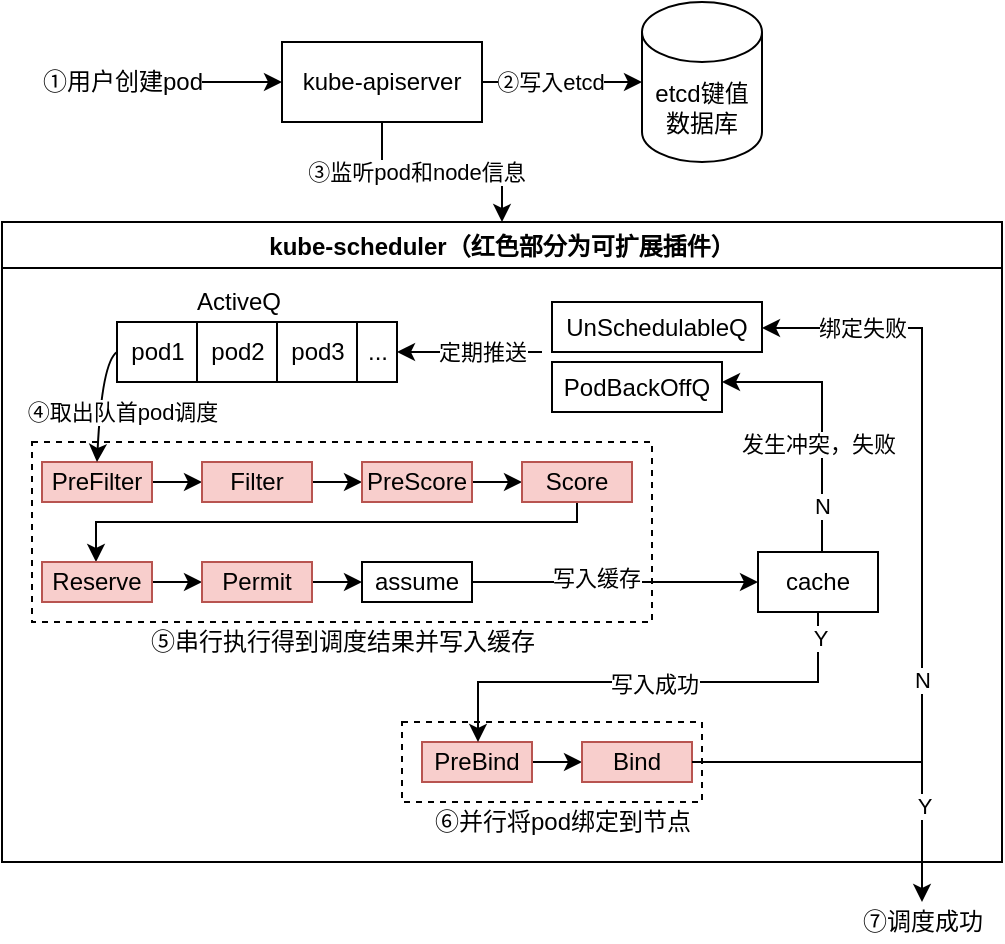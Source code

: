 <mxfile version="17.4.6" type="github">
  <diagram id="lxbI4s3srrqkW5saTyIi" name="Page-1">
    <mxGraphModel dx="711" dy="431" grid="1" gridSize="10" guides="1" tooltips="1" connect="1" arrows="1" fold="1" page="1" pageScale="1" pageWidth="850" pageHeight="1100" math="0" shadow="0">
      <root>
        <mxCell id="0" />
        <mxCell id="1" parent="0" />
        <mxCell id="OAQIttTcIutod0Quc-Ru-5" style="edgeStyle=orthogonalEdgeStyle;rounded=0;orthogonalLoop=1;jettySize=auto;html=1;entryX=0;entryY=0.5;entryDx=0;entryDy=0;entryPerimeter=0;" edge="1" parent="1" source="OAQIttTcIutod0Quc-Ru-1" target="OAQIttTcIutod0Quc-Ru-2">
          <mxGeometry relative="1" as="geometry" />
        </mxCell>
        <mxCell id="OAQIttTcIutod0Quc-Ru-6" value="②写入etcd" style="edgeLabel;html=1;align=center;verticalAlign=middle;resizable=0;points=[];" vertex="1" connectable="0" parent="OAQIttTcIutod0Quc-Ru-5">
          <mxGeometry x="-0.359" relative="1" as="geometry">
            <mxPoint x="8" as="offset" />
          </mxGeometry>
        </mxCell>
        <mxCell id="OAQIttTcIutod0Quc-Ru-8" style="edgeStyle=orthogonalEdgeStyle;rounded=0;orthogonalLoop=1;jettySize=auto;html=1;" edge="1" parent="1" source="OAQIttTcIutod0Quc-Ru-1" target="OAQIttTcIutod0Quc-Ru-7">
          <mxGeometry relative="1" as="geometry" />
        </mxCell>
        <mxCell id="OAQIttTcIutod0Quc-Ru-9" value="③监听pod和node信息" style="edgeLabel;html=1;align=center;verticalAlign=middle;resizable=0;points=[];" vertex="1" connectable="0" parent="OAQIttTcIutod0Quc-Ru-8">
          <mxGeometry x="-0.247" relative="1" as="geometry">
            <mxPoint as="offset" />
          </mxGeometry>
        </mxCell>
        <mxCell id="OAQIttTcIutod0Quc-Ru-1" value="kube-apiserver" style="rounded=0;whiteSpace=wrap;html=1;" vertex="1" parent="1">
          <mxGeometry x="240" y="210" width="100" height="40" as="geometry" />
        </mxCell>
        <mxCell id="OAQIttTcIutod0Quc-Ru-2" value="etcd键值数据库" style="shape=cylinder3;whiteSpace=wrap;html=1;boundedLbl=1;backgroundOutline=1;size=15;" vertex="1" parent="1">
          <mxGeometry x="420" y="190" width="60" height="80" as="geometry" />
        </mxCell>
        <mxCell id="OAQIttTcIutod0Quc-Ru-3" value="" style="endArrow=classic;html=1;rounded=0;entryX=0;entryY=0.5;entryDx=0;entryDy=0;" edge="1" parent="1" target="OAQIttTcIutod0Quc-Ru-1">
          <mxGeometry width="50" height="50" relative="1" as="geometry">
            <mxPoint x="200" y="230" as="sourcePoint" />
            <mxPoint x="430" y="210" as="targetPoint" />
          </mxGeometry>
        </mxCell>
        <mxCell id="OAQIttTcIutod0Quc-Ru-4" value="①用户创建pod" style="text;html=1;align=center;verticalAlign=middle;resizable=0;points=[];autosize=1;strokeColor=none;fillColor=none;" vertex="1" parent="1">
          <mxGeometry x="110" y="220" width="100" height="20" as="geometry" />
        </mxCell>
        <mxCell id="OAQIttTcIutod0Quc-Ru-7" value="kube-scheduler（红色部分为可扩展插件）" style="swimlane;" vertex="1" parent="1">
          <mxGeometry x="100" y="300" width="500" height="320" as="geometry" />
        </mxCell>
        <mxCell id="OAQIttTcIutod0Quc-Ru-10" value="pod1" style="rounded=0;whiteSpace=wrap;html=1;" vertex="1" parent="OAQIttTcIutod0Quc-Ru-7">
          <mxGeometry x="57.5" y="50" width="40" height="30" as="geometry" />
        </mxCell>
        <mxCell id="OAQIttTcIutod0Quc-Ru-13" value="pod2" style="rounded=0;whiteSpace=wrap;html=1;" vertex="1" parent="OAQIttTcIutod0Quc-Ru-7">
          <mxGeometry x="97.5" y="50" width="40" height="30" as="geometry" />
        </mxCell>
        <mxCell id="OAQIttTcIutod0Quc-Ru-14" value="pod3" style="rounded=0;whiteSpace=wrap;html=1;" vertex="1" parent="OAQIttTcIutod0Quc-Ru-7">
          <mxGeometry x="137.5" y="50" width="40" height="30" as="geometry" />
        </mxCell>
        <mxCell id="OAQIttTcIutod0Quc-Ru-15" value="..." style="rounded=0;whiteSpace=wrap;html=1;" vertex="1" parent="OAQIttTcIutod0Quc-Ru-7">
          <mxGeometry x="177.5" y="50" width="20" height="30" as="geometry" />
        </mxCell>
        <mxCell id="OAQIttTcIutod0Quc-Ru-16" value="ActiveQ" style="text;html=1;align=center;verticalAlign=middle;resizable=0;points=[];autosize=1;strokeColor=none;fillColor=none;" vertex="1" parent="OAQIttTcIutod0Quc-Ru-7">
          <mxGeometry x="87.5" y="30" width="60" height="20" as="geometry" />
        </mxCell>
        <mxCell id="OAQIttTcIutod0Quc-Ru-32" style="edgeStyle=orthogonalEdgeStyle;rounded=0;orthogonalLoop=1;jettySize=auto;html=1;" edge="1" parent="OAQIttTcIutod0Quc-Ru-7" source="OAQIttTcIutod0Quc-Ru-17" target="OAQIttTcIutod0Quc-Ru-25">
          <mxGeometry relative="1" as="geometry" />
        </mxCell>
        <mxCell id="OAQIttTcIutod0Quc-Ru-17" value="PreFilter" style="whiteSpace=wrap;html=1;fillColor=#f8cecc;strokeColor=#b85450;" vertex="1" parent="OAQIttTcIutod0Quc-Ru-7">
          <mxGeometry x="20" y="120" width="55" height="20" as="geometry" />
        </mxCell>
        <mxCell id="OAQIttTcIutod0Quc-Ru-33" style="edgeStyle=orthogonalEdgeStyle;rounded=0;orthogonalLoop=1;jettySize=auto;html=1;" edge="1" parent="OAQIttTcIutod0Quc-Ru-7" source="OAQIttTcIutod0Quc-Ru-25" target="OAQIttTcIutod0Quc-Ru-26">
          <mxGeometry relative="1" as="geometry" />
        </mxCell>
        <mxCell id="OAQIttTcIutod0Quc-Ru-25" value="Filter" style="whiteSpace=wrap;html=1;fillColor=#f8cecc;strokeColor=#b85450;" vertex="1" parent="OAQIttTcIutod0Quc-Ru-7">
          <mxGeometry x="100" y="120" width="55" height="20" as="geometry" />
        </mxCell>
        <mxCell id="OAQIttTcIutod0Quc-Ru-34" style="edgeStyle=orthogonalEdgeStyle;rounded=0;orthogonalLoop=1;jettySize=auto;html=1;" edge="1" parent="OAQIttTcIutod0Quc-Ru-7" source="OAQIttTcIutod0Quc-Ru-26" target="OAQIttTcIutod0Quc-Ru-27">
          <mxGeometry relative="1" as="geometry" />
        </mxCell>
        <mxCell id="OAQIttTcIutod0Quc-Ru-26" value="PreScore" style="whiteSpace=wrap;html=1;fillColor=#f8cecc;strokeColor=#b85450;" vertex="1" parent="OAQIttTcIutod0Quc-Ru-7">
          <mxGeometry x="180" y="120" width="55" height="20" as="geometry" />
        </mxCell>
        <mxCell id="OAQIttTcIutod0Quc-Ru-35" style="edgeStyle=orthogonalEdgeStyle;rounded=0;orthogonalLoop=1;jettySize=auto;html=1;" edge="1" parent="OAQIttTcIutod0Quc-Ru-7" source="OAQIttTcIutod0Quc-Ru-27" target="OAQIttTcIutod0Quc-Ru-28">
          <mxGeometry relative="1" as="geometry">
            <Array as="points">
              <mxPoint x="287" y="150" />
              <mxPoint x="47" y="150" />
            </Array>
          </mxGeometry>
        </mxCell>
        <mxCell id="OAQIttTcIutod0Quc-Ru-27" value="Score" style="whiteSpace=wrap;html=1;fillColor=#f8cecc;strokeColor=#b85450;" vertex="1" parent="OAQIttTcIutod0Quc-Ru-7">
          <mxGeometry x="260" y="120" width="55" height="20" as="geometry" />
        </mxCell>
        <mxCell id="OAQIttTcIutod0Quc-Ru-36" style="edgeStyle=orthogonalEdgeStyle;rounded=0;orthogonalLoop=1;jettySize=auto;html=1;" edge="1" parent="OAQIttTcIutod0Quc-Ru-7" source="OAQIttTcIutod0Quc-Ru-28" target="OAQIttTcIutod0Quc-Ru-29">
          <mxGeometry relative="1" as="geometry" />
        </mxCell>
        <mxCell id="OAQIttTcIutod0Quc-Ru-28" value="Reserve" style="whiteSpace=wrap;html=1;fillColor=#f8cecc;strokeColor=#b85450;" vertex="1" parent="OAQIttTcIutod0Quc-Ru-7">
          <mxGeometry x="20" y="170" width="55" height="20" as="geometry" />
        </mxCell>
        <mxCell id="OAQIttTcIutod0Quc-Ru-50" style="edgeStyle=orthogonalEdgeStyle;rounded=0;orthogonalLoop=1;jettySize=auto;html=1;entryX=0;entryY=0.5;entryDx=0;entryDy=0;" edge="1" parent="OAQIttTcIutod0Quc-Ru-7" source="OAQIttTcIutod0Quc-Ru-29" target="OAQIttTcIutod0Quc-Ru-49">
          <mxGeometry relative="1" as="geometry" />
        </mxCell>
        <mxCell id="OAQIttTcIutod0Quc-Ru-29" value="Permit" style="whiteSpace=wrap;html=1;fillColor=#f8cecc;strokeColor=#b85450;" vertex="1" parent="OAQIttTcIutod0Quc-Ru-7">
          <mxGeometry x="100" y="170" width="55" height="20" as="geometry" />
        </mxCell>
        <mxCell id="OAQIttTcIutod0Quc-Ru-39" style="edgeStyle=orthogonalEdgeStyle;rounded=0;orthogonalLoop=1;jettySize=auto;html=1;entryX=0;entryY=0.5;entryDx=0;entryDy=0;" edge="1" parent="OAQIttTcIutod0Quc-Ru-7" source="OAQIttTcIutod0Quc-Ru-30" target="OAQIttTcIutod0Quc-Ru-31">
          <mxGeometry relative="1" as="geometry" />
        </mxCell>
        <mxCell id="OAQIttTcIutod0Quc-Ru-30" value="PreBind" style="whiteSpace=wrap;html=1;fillColor=#f8cecc;strokeColor=#b85450;" vertex="1" parent="OAQIttTcIutod0Quc-Ru-7">
          <mxGeometry x="210" y="260" width="55" height="20" as="geometry" />
        </mxCell>
        <mxCell id="OAQIttTcIutod0Quc-Ru-71" style="edgeStyle=orthogonalEdgeStyle;rounded=0;orthogonalLoop=1;jettySize=auto;html=1;" edge="1" parent="OAQIttTcIutod0Quc-Ru-7" source="OAQIttTcIutod0Quc-Ru-31" target="OAQIttTcIutod0Quc-Ru-52">
          <mxGeometry relative="1" as="geometry">
            <Array as="points">
              <mxPoint x="460" y="270" />
              <mxPoint x="460" y="53" />
            </Array>
          </mxGeometry>
        </mxCell>
        <mxCell id="OAQIttTcIutod0Quc-Ru-72" value="绑定失败" style="edgeLabel;html=1;align=center;verticalAlign=middle;resizable=0;points=[];" vertex="1" connectable="0" parent="OAQIttTcIutod0Quc-Ru-71">
          <mxGeometry x="-0.044" y="-1" relative="1" as="geometry">
            <mxPoint x="-31" y="-135" as="offset" />
          </mxGeometry>
        </mxCell>
        <mxCell id="OAQIttTcIutod0Quc-Ru-74" value="N" style="edgeLabel;html=1;align=center;verticalAlign=middle;resizable=0;points=[];" vertex="1" connectable="0" parent="OAQIttTcIutod0Quc-Ru-71">
          <mxGeometry x="-0.24" relative="1" as="geometry">
            <mxPoint as="offset" />
          </mxGeometry>
        </mxCell>
        <mxCell id="OAQIttTcIutod0Quc-Ru-31" value="Bind" style="whiteSpace=wrap;html=1;fillColor=#f8cecc;strokeColor=#b85450;" vertex="1" parent="OAQIttTcIutod0Quc-Ru-7">
          <mxGeometry x="290" y="260" width="55" height="20" as="geometry" />
        </mxCell>
        <mxCell id="OAQIttTcIutod0Quc-Ru-40" value="" style="curved=1;endArrow=classic;html=1;rounded=0;exitX=0;exitY=0.5;exitDx=0;exitDy=0;entryX=0.5;entryY=0;entryDx=0;entryDy=0;" edge="1" parent="OAQIttTcIutod0Quc-Ru-7" source="OAQIttTcIutod0Quc-Ru-10" target="OAQIttTcIutod0Quc-Ru-17">
          <mxGeometry width="50" height="50" relative="1" as="geometry">
            <mxPoint x="190" y="160" as="sourcePoint" />
            <mxPoint x="240" y="110" as="targetPoint" />
            <Array as="points">
              <mxPoint x="50" y="70" />
            </Array>
          </mxGeometry>
        </mxCell>
        <mxCell id="OAQIttTcIutod0Quc-Ru-41" value="④取出队首pod调度" style="edgeLabel;html=1;align=center;verticalAlign=middle;resizable=0;points=[];" vertex="1" connectable="0" parent="OAQIttTcIutod0Quc-Ru-40">
          <mxGeometry x="0.044" y="-1" relative="1" as="geometry">
            <mxPoint x="12" y="3" as="offset" />
          </mxGeometry>
        </mxCell>
        <mxCell id="OAQIttTcIutod0Quc-Ru-44" value="⑤串行执行得到调度结果并写入缓存" style="text;html=1;align=center;verticalAlign=middle;resizable=0;points=[];autosize=1;strokeColor=none;fillColor=none;" vertex="1" parent="OAQIttTcIutod0Quc-Ru-7">
          <mxGeometry x="65" y="200" width="210" height="20" as="geometry" />
        </mxCell>
        <mxCell id="OAQIttTcIutod0Quc-Ru-59" style="edgeStyle=orthogonalEdgeStyle;rounded=0;orthogonalLoop=1;jettySize=auto;html=1;" edge="1" parent="OAQIttTcIutod0Quc-Ru-7" source="OAQIttTcIutod0Quc-Ru-49" target="OAQIttTcIutod0Quc-Ru-58">
          <mxGeometry relative="1" as="geometry" />
        </mxCell>
        <mxCell id="OAQIttTcIutod0Quc-Ru-60" value="写入缓存" style="edgeLabel;html=1;align=center;verticalAlign=middle;resizable=0;points=[];" vertex="1" connectable="0" parent="OAQIttTcIutod0Quc-Ru-59">
          <mxGeometry x="-0.136" y="2" relative="1" as="geometry">
            <mxPoint as="offset" />
          </mxGeometry>
        </mxCell>
        <mxCell id="OAQIttTcIutod0Quc-Ru-49" value="assume" style="whiteSpace=wrap;html=1;" vertex="1" parent="OAQIttTcIutod0Quc-Ru-7">
          <mxGeometry x="180" y="170" width="55" height="20" as="geometry" />
        </mxCell>
        <mxCell id="OAQIttTcIutod0Quc-Ru-51" value="PodBackOffQ" style="whiteSpace=wrap;html=1;fillColor=default;" vertex="1" parent="OAQIttTcIutod0Quc-Ru-7">
          <mxGeometry x="275" y="70" width="85" height="25" as="geometry" />
        </mxCell>
        <mxCell id="OAQIttTcIutod0Quc-Ru-52" value="UnSchedulableQ" style="whiteSpace=wrap;html=1;fillColor=default;" vertex="1" parent="OAQIttTcIutod0Quc-Ru-7">
          <mxGeometry x="275" y="40" width="105" height="25" as="geometry" />
        </mxCell>
        <mxCell id="OAQIttTcIutod0Quc-Ru-61" style="edgeStyle=orthogonalEdgeStyle;rounded=0;orthogonalLoop=1;jettySize=auto;html=1;" edge="1" parent="OAQIttTcIutod0Quc-Ru-7" source="OAQIttTcIutod0Quc-Ru-58" target="OAQIttTcIutod0Quc-Ru-51">
          <mxGeometry relative="1" as="geometry">
            <Array as="points">
              <mxPoint x="410" y="80" />
            </Array>
          </mxGeometry>
        </mxCell>
        <mxCell id="OAQIttTcIutod0Quc-Ru-62" value="发生冲突，失败" style="edgeLabel;html=1;align=center;verticalAlign=middle;resizable=0;points=[];" vertex="1" connectable="0" parent="OAQIttTcIutod0Quc-Ru-61">
          <mxGeometry x="-0.209" relative="1" as="geometry">
            <mxPoint x="-2" y="-1" as="offset" />
          </mxGeometry>
        </mxCell>
        <mxCell id="OAQIttTcIutod0Quc-Ru-75" value="N" style="edgeLabel;html=1;align=center;verticalAlign=middle;resizable=0;points=[];" vertex="1" connectable="0" parent="OAQIttTcIutod0Quc-Ru-61">
          <mxGeometry x="-0.655" relative="1" as="geometry">
            <mxPoint as="offset" />
          </mxGeometry>
        </mxCell>
        <mxCell id="OAQIttTcIutod0Quc-Ru-67" style="edgeStyle=orthogonalEdgeStyle;rounded=0;orthogonalLoop=1;jettySize=auto;html=1;" edge="1" parent="OAQIttTcIutod0Quc-Ru-7" source="OAQIttTcIutod0Quc-Ru-58" target="OAQIttTcIutod0Quc-Ru-30">
          <mxGeometry relative="1" as="geometry">
            <Array as="points">
              <mxPoint x="408" y="230" />
              <mxPoint x="238" y="230" />
            </Array>
          </mxGeometry>
        </mxCell>
        <mxCell id="OAQIttTcIutod0Quc-Ru-68" value="写入成功" style="edgeLabel;html=1;align=center;verticalAlign=middle;resizable=0;points=[];" vertex="1" connectable="0" parent="OAQIttTcIutod0Quc-Ru-67">
          <mxGeometry x="-0.235" y="1" relative="1" as="geometry">
            <mxPoint x="-27" as="offset" />
          </mxGeometry>
        </mxCell>
        <mxCell id="OAQIttTcIutod0Quc-Ru-77" value="Y" style="edgeLabel;html=1;align=center;verticalAlign=middle;resizable=0;points=[];" vertex="1" connectable="0" parent="OAQIttTcIutod0Quc-Ru-67">
          <mxGeometry x="-0.894" y="1" relative="1" as="geometry">
            <mxPoint as="offset" />
          </mxGeometry>
        </mxCell>
        <mxCell id="OAQIttTcIutod0Quc-Ru-58" value="cache" style="whiteSpace=wrap;html=1;fillColor=default;" vertex="1" parent="OAQIttTcIutod0Quc-Ru-7">
          <mxGeometry x="378" y="165" width="60" height="30" as="geometry" />
        </mxCell>
        <mxCell id="OAQIttTcIutod0Quc-Ru-64" value="⑥并行将pod绑定到节点" style="text;html=1;align=center;verticalAlign=middle;resizable=0;points=[];autosize=1;strokeColor=none;fillColor=none;" vertex="1" parent="OAQIttTcIutod0Quc-Ru-7">
          <mxGeometry x="210" y="290" width="140" height="20" as="geometry" />
        </mxCell>
        <mxCell id="OAQIttTcIutod0Quc-Ru-42" value="" style="rounded=0;whiteSpace=wrap;html=1;fillColor=none;dashed=1;" vertex="1" parent="OAQIttTcIutod0Quc-Ru-7">
          <mxGeometry x="15" y="110" width="310" height="90" as="geometry" />
        </mxCell>
        <mxCell id="OAQIttTcIutod0Quc-Ru-66" value="" style="rounded=0;whiteSpace=wrap;html=1;fillColor=none;dashed=1;" vertex="1" parent="OAQIttTcIutod0Quc-Ru-7">
          <mxGeometry x="200" y="250" width="150" height="40" as="geometry" />
        </mxCell>
        <mxCell id="OAQIttTcIutod0Quc-Ru-53" value="" style="endArrow=classic;html=1;rounded=0;entryX=1;entryY=0.5;entryDx=0;entryDy=0;" edge="1" parent="1" target="OAQIttTcIutod0Quc-Ru-15">
          <mxGeometry width="50" height="50" relative="1" as="geometry">
            <mxPoint x="370" y="365" as="sourcePoint" />
            <mxPoint x="310" y="440" as="targetPoint" />
          </mxGeometry>
        </mxCell>
        <mxCell id="OAQIttTcIutod0Quc-Ru-54" value="定期推送" style="edgeLabel;html=1;align=center;verticalAlign=middle;resizable=0;points=[];" vertex="1" connectable="0" parent="OAQIttTcIutod0Quc-Ru-53">
          <mxGeometry x="-0.302" relative="1" as="geometry">
            <mxPoint x="-5" as="offset" />
          </mxGeometry>
        </mxCell>
        <mxCell id="OAQIttTcIutod0Quc-Ru-65" value="⑦调度成功" style="text;html=1;align=center;verticalAlign=middle;resizable=0;points=[];autosize=1;strokeColor=none;fillColor=none;" vertex="1" parent="1">
          <mxGeometry x="520" y="640" width="80" height="20" as="geometry" />
        </mxCell>
        <mxCell id="OAQIttTcIutod0Quc-Ru-69" style="edgeStyle=orthogonalEdgeStyle;rounded=0;orthogonalLoop=1;jettySize=auto;html=1;" edge="1" parent="1" source="OAQIttTcIutod0Quc-Ru-31" target="OAQIttTcIutod0Quc-Ru-65">
          <mxGeometry relative="1" as="geometry" />
        </mxCell>
        <mxCell id="OAQIttTcIutod0Quc-Ru-73" value="Y" style="edgeLabel;html=1;align=center;verticalAlign=middle;resizable=0;points=[];" vertex="1" connectable="0" parent="OAQIttTcIutod0Quc-Ru-69">
          <mxGeometry x="0.473" y="1" relative="1" as="geometry">
            <mxPoint as="offset" />
          </mxGeometry>
        </mxCell>
      </root>
    </mxGraphModel>
  </diagram>
</mxfile>
